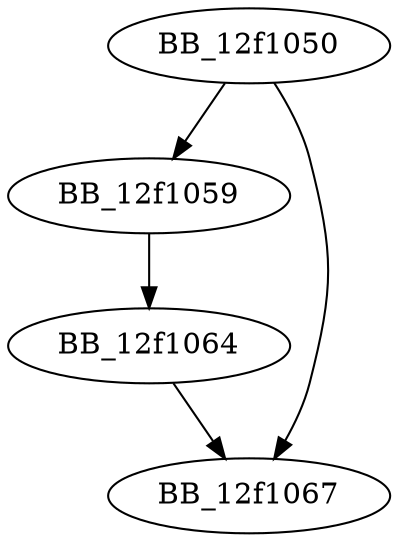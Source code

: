 DiGraph sub_12F1050{
BB_12f1050->BB_12f1059
BB_12f1050->BB_12f1067
BB_12f1059->BB_12f1064
BB_12f1064->BB_12f1067
}
